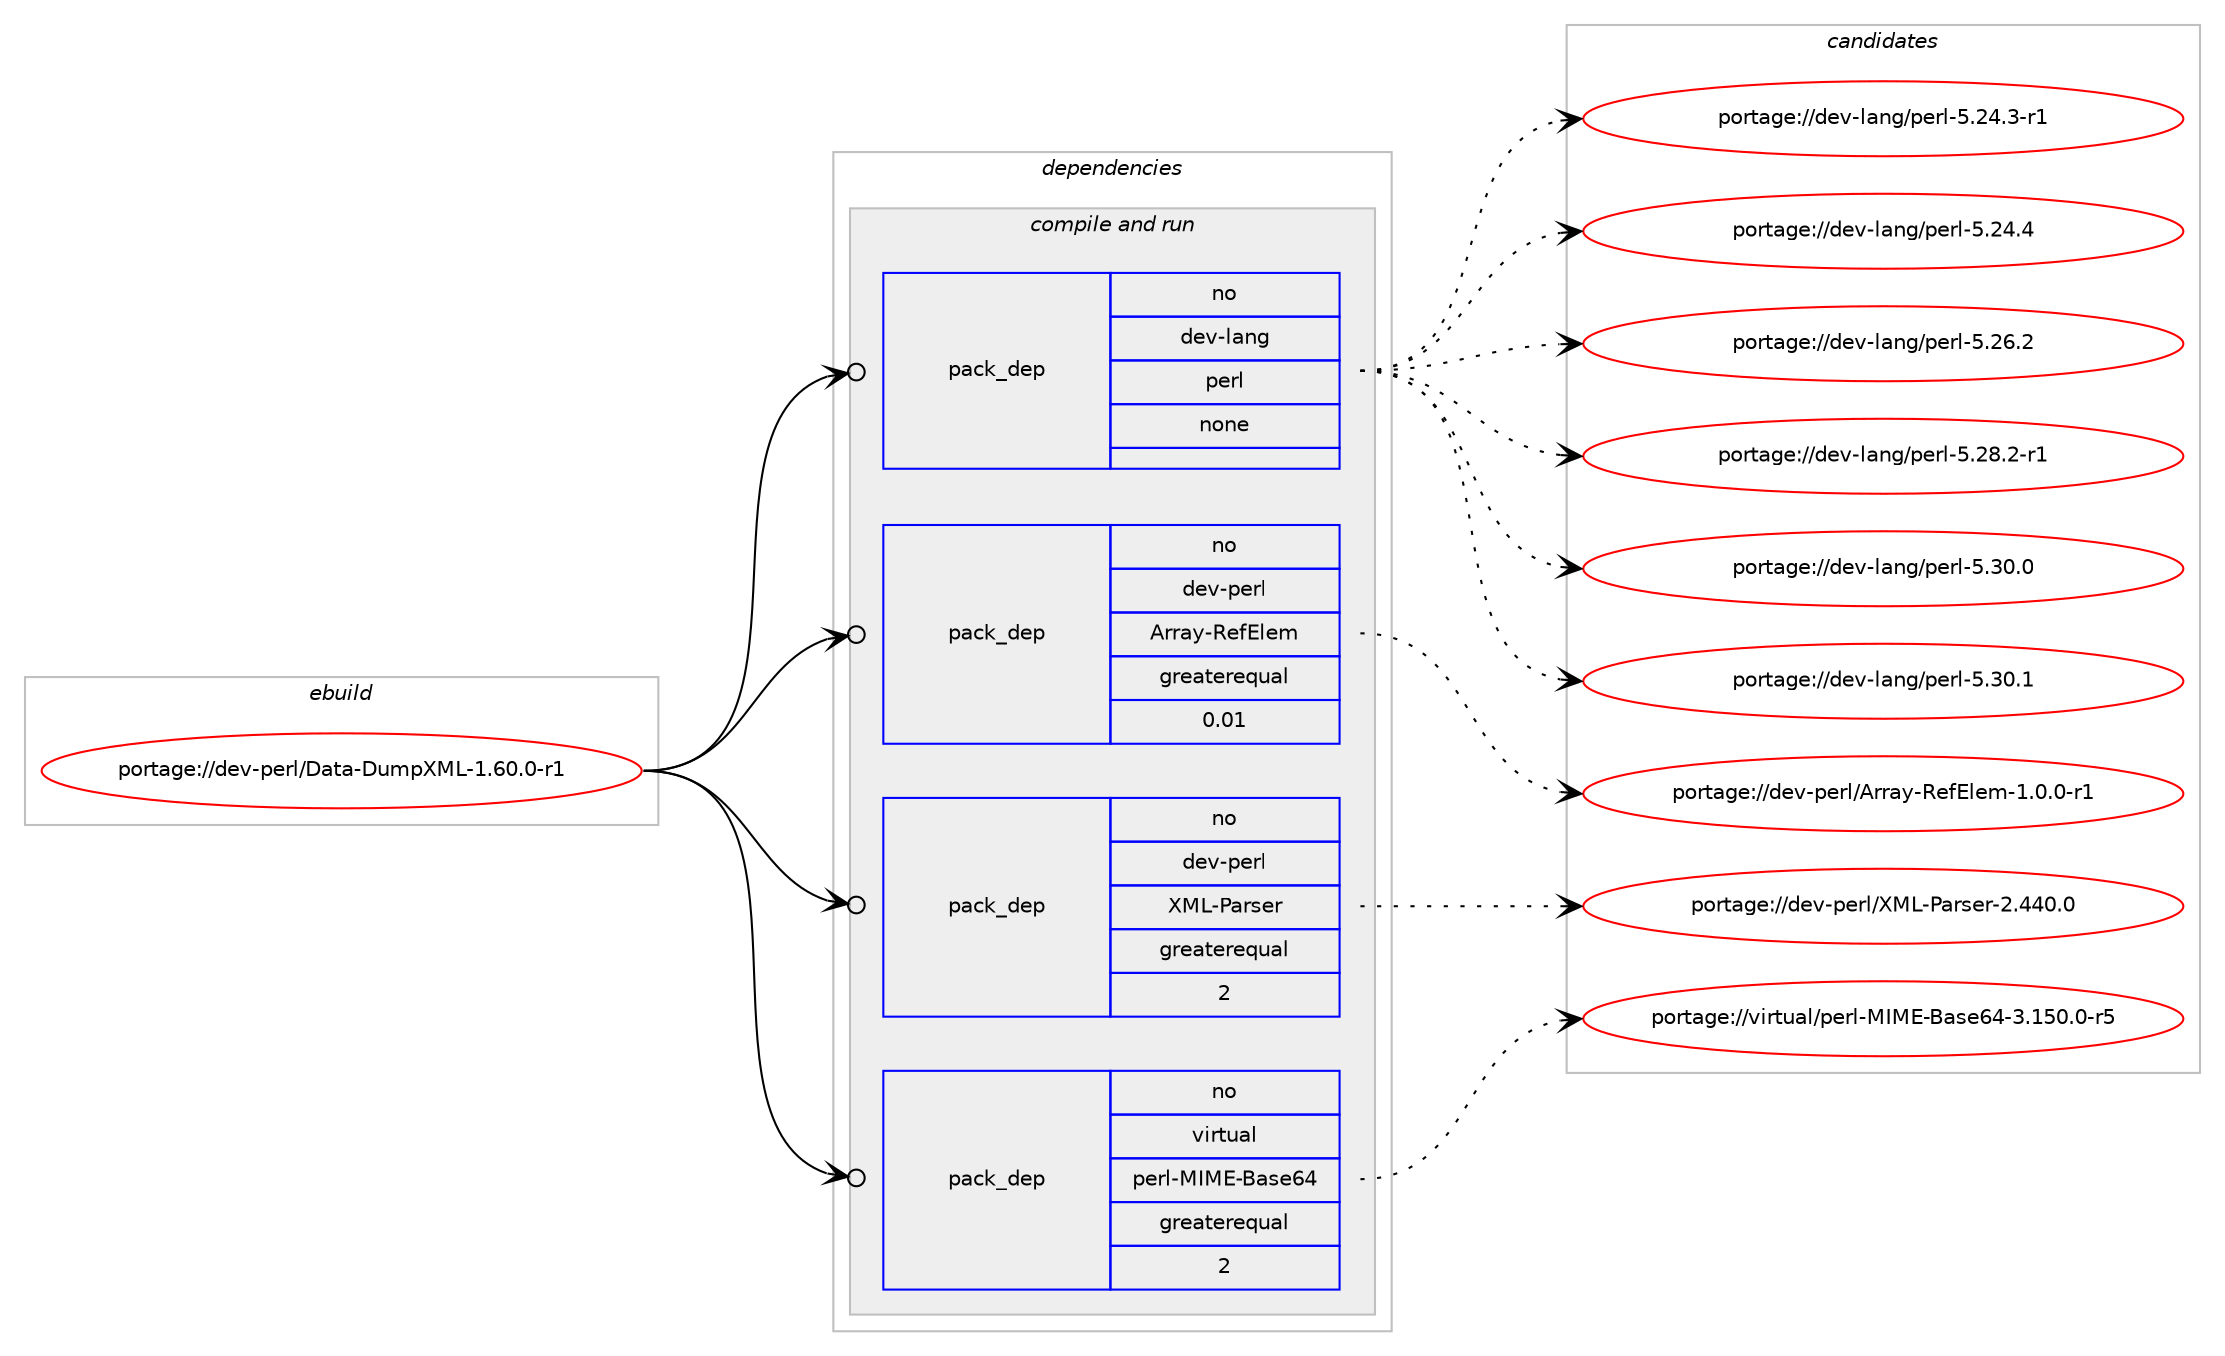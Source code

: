 digraph prolog {

# *************
# Graph options
# *************

newrank=true;
concentrate=true;
compound=true;
graph [rankdir=LR,fontname=Helvetica,fontsize=10,ranksep=1.5];#, ranksep=2.5, nodesep=0.2];
edge  [arrowhead=vee];
node  [fontname=Helvetica,fontsize=10];

# **********
# The ebuild
# **********

subgraph cluster_leftcol {
color=gray;
rank=same;
label=<<i>ebuild</i>>;
id [label="portage://dev-perl/Data-DumpXML-1.60.0-r1", color=red, width=4, href="../dev-perl/Data-DumpXML-1.60.0-r1.svg"];
}

# ****************
# The dependencies
# ****************

subgraph cluster_midcol {
color=gray;
label=<<i>dependencies</i>>;
subgraph cluster_compile {
fillcolor="#eeeeee";
style=filled;
label=<<i>compile</i>>;
}
subgraph cluster_compileandrun {
fillcolor="#eeeeee";
style=filled;
label=<<i>compile and run</i>>;
subgraph pack84856 {
dependency110806 [label=<<TABLE BORDER="0" CELLBORDER="1" CELLSPACING="0" CELLPADDING="4" WIDTH="220"><TR><TD ROWSPAN="6" CELLPADDING="30">pack_dep</TD></TR><TR><TD WIDTH="110">no</TD></TR><TR><TD>dev-lang</TD></TR><TR><TD>perl</TD></TR><TR><TD>none</TD></TR><TR><TD></TD></TR></TABLE>>, shape=none, color=blue];
}
id:e -> dependency110806:w [weight=20,style="solid",arrowhead="odotvee"];
subgraph pack84857 {
dependency110807 [label=<<TABLE BORDER="0" CELLBORDER="1" CELLSPACING="0" CELLPADDING="4" WIDTH="220"><TR><TD ROWSPAN="6" CELLPADDING="30">pack_dep</TD></TR><TR><TD WIDTH="110">no</TD></TR><TR><TD>dev-perl</TD></TR><TR><TD>Array-RefElem</TD></TR><TR><TD>greaterequal</TD></TR><TR><TD>0.01</TD></TR></TABLE>>, shape=none, color=blue];
}
id:e -> dependency110807:w [weight=20,style="solid",arrowhead="odotvee"];
subgraph pack84858 {
dependency110808 [label=<<TABLE BORDER="0" CELLBORDER="1" CELLSPACING="0" CELLPADDING="4" WIDTH="220"><TR><TD ROWSPAN="6" CELLPADDING="30">pack_dep</TD></TR><TR><TD WIDTH="110">no</TD></TR><TR><TD>dev-perl</TD></TR><TR><TD>XML-Parser</TD></TR><TR><TD>greaterequal</TD></TR><TR><TD>2</TD></TR></TABLE>>, shape=none, color=blue];
}
id:e -> dependency110808:w [weight=20,style="solid",arrowhead="odotvee"];
subgraph pack84859 {
dependency110809 [label=<<TABLE BORDER="0" CELLBORDER="1" CELLSPACING="0" CELLPADDING="4" WIDTH="220"><TR><TD ROWSPAN="6" CELLPADDING="30">pack_dep</TD></TR><TR><TD WIDTH="110">no</TD></TR><TR><TD>virtual</TD></TR><TR><TD>perl-MIME-Base64</TD></TR><TR><TD>greaterequal</TD></TR><TR><TD>2</TD></TR></TABLE>>, shape=none, color=blue];
}
id:e -> dependency110809:w [weight=20,style="solid",arrowhead="odotvee"];
}
subgraph cluster_run {
fillcolor="#eeeeee";
style=filled;
label=<<i>run</i>>;
}
}

# **************
# The candidates
# **************

subgraph cluster_choices {
rank=same;
color=gray;
label=<<i>candidates</i>>;

subgraph choice84856 {
color=black;
nodesep=1;
choiceportage100101118451089711010347112101114108455346505246514511449 [label="portage://dev-lang/perl-5.24.3-r1", color=red, width=4,href="../dev-lang/perl-5.24.3-r1.svg"];
choiceportage10010111845108971101034711210111410845534650524652 [label="portage://dev-lang/perl-5.24.4", color=red, width=4,href="../dev-lang/perl-5.24.4.svg"];
choiceportage10010111845108971101034711210111410845534650544650 [label="portage://dev-lang/perl-5.26.2", color=red, width=4,href="../dev-lang/perl-5.26.2.svg"];
choiceportage100101118451089711010347112101114108455346505646504511449 [label="portage://dev-lang/perl-5.28.2-r1", color=red, width=4,href="../dev-lang/perl-5.28.2-r1.svg"];
choiceportage10010111845108971101034711210111410845534651484648 [label="portage://dev-lang/perl-5.30.0", color=red, width=4,href="../dev-lang/perl-5.30.0.svg"];
choiceportage10010111845108971101034711210111410845534651484649 [label="portage://dev-lang/perl-5.30.1", color=red, width=4,href="../dev-lang/perl-5.30.1.svg"];
dependency110806:e -> choiceportage100101118451089711010347112101114108455346505246514511449:w [style=dotted,weight="100"];
dependency110806:e -> choiceportage10010111845108971101034711210111410845534650524652:w [style=dotted,weight="100"];
dependency110806:e -> choiceportage10010111845108971101034711210111410845534650544650:w [style=dotted,weight="100"];
dependency110806:e -> choiceportage100101118451089711010347112101114108455346505646504511449:w [style=dotted,weight="100"];
dependency110806:e -> choiceportage10010111845108971101034711210111410845534651484648:w [style=dotted,weight="100"];
dependency110806:e -> choiceportage10010111845108971101034711210111410845534651484649:w [style=dotted,weight="100"];
}
subgraph choice84857 {
color=black;
nodesep=1;
choiceportage100101118451121011141084765114114971214582101102691081011094549464846484511449 [label="portage://dev-perl/Array-RefElem-1.0.0-r1", color=red, width=4,href="../dev-perl/Array-RefElem-1.0.0-r1.svg"];
dependency110807:e -> choiceportage100101118451121011141084765114114971214582101102691081011094549464846484511449:w [style=dotted,weight="100"];
}
subgraph choice84858 {
color=black;
nodesep=1;
choiceportage10010111845112101114108478877764580971141151011144550465252484648 [label="portage://dev-perl/XML-Parser-2.440.0", color=red, width=4,href="../dev-perl/XML-Parser-2.440.0.svg"];
dependency110808:e -> choiceportage10010111845112101114108478877764580971141151011144550465252484648:w [style=dotted,weight="100"];
}
subgraph choice84859 {
color=black;
nodesep=1;
choiceportage11810511411611797108471121011141084577737769456697115101545245514649534846484511453 [label="portage://virtual/perl-MIME-Base64-3.150.0-r5", color=red, width=4,href="../virtual/perl-MIME-Base64-3.150.0-r5.svg"];
dependency110809:e -> choiceportage11810511411611797108471121011141084577737769456697115101545245514649534846484511453:w [style=dotted,weight="100"];
}
}

}
